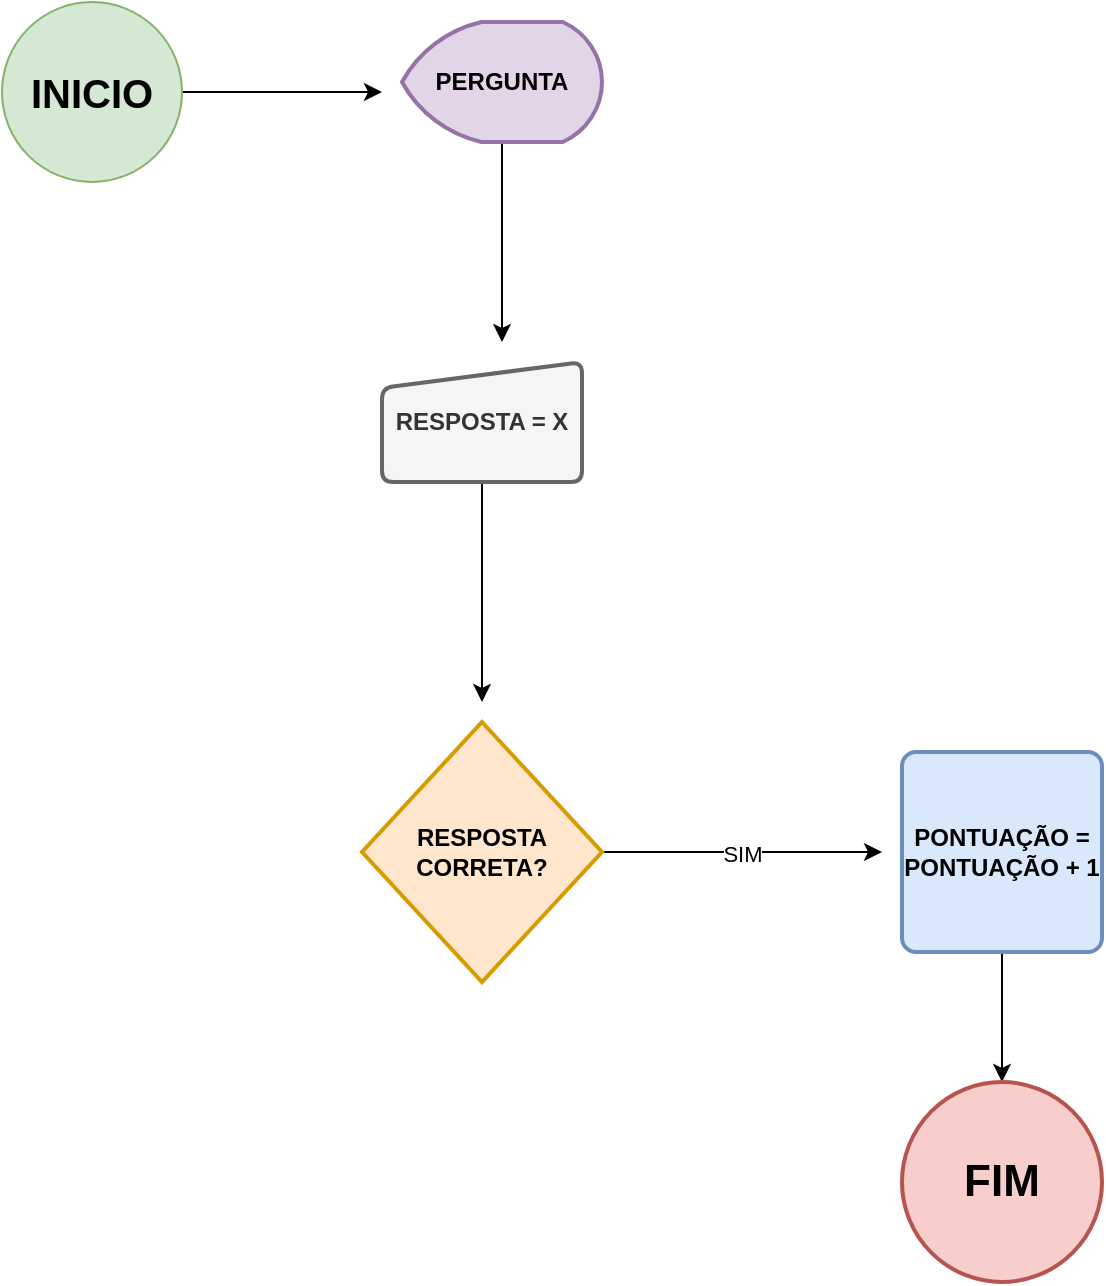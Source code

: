 <mxfile version="22.1.5" type="device" pages="3">
  <diagram name="Página-1" id="sOqlw2cOXzpow2KugPWg">
    <mxGraphModel dx="1434" dy="758" grid="1" gridSize="10" guides="1" tooltips="1" connect="1" arrows="1" fold="1" page="1" pageScale="1" pageWidth="827" pageHeight="1169" math="0" shadow="0">
      <root>
        <mxCell id="0" />
        <mxCell id="1" parent="0" />
        <mxCell id="D9Nz9iV-M-W10u4LIoS2-11" style="edgeStyle=orthogonalEdgeStyle;rounded=0;orthogonalLoop=1;jettySize=auto;html=1;" edge="1" parent="1" source="D9Nz9iV-M-W10u4LIoS2-1">
          <mxGeometry relative="1" as="geometry">
            <mxPoint x="210" y="55" as="targetPoint" />
          </mxGeometry>
        </mxCell>
        <mxCell id="D9Nz9iV-M-W10u4LIoS2-1" value="INICIO" style="ellipse;whiteSpace=wrap;html=1;aspect=fixed;fillColor=#d5e8d4;strokeColor=#82b366;fontSize=20;fontStyle=1" vertex="1" parent="1">
          <mxGeometry x="20" y="10" width="90" height="90" as="geometry" />
        </mxCell>
        <mxCell id="D9Nz9iV-M-W10u4LIoS2-12" style="edgeStyle=orthogonalEdgeStyle;rounded=0;orthogonalLoop=1;jettySize=auto;html=1;" edge="1" parent="1" source="D9Nz9iV-M-W10u4LIoS2-2">
          <mxGeometry relative="1" as="geometry">
            <mxPoint x="270" y="180" as="targetPoint" />
          </mxGeometry>
        </mxCell>
        <mxCell id="D9Nz9iV-M-W10u4LIoS2-2" value="PERGUNTA" style="strokeWidth=2;html=1;shape=mxgraph.flowchart.display;whiteSpace=wrap;fillColor=#e1d5e7;strokeColor=#9673a6;fontStyle=1" vertex="1" parent="1">
          <mxGeometry x="220" y="20" width="100" height="60" as="geometry" />
        </mxCell>
        <mxCell id="D9Nz9iV-M-W10u4LIoS2-13" style="edgeStyle=orthogonalEdgeStyle;rounded=0;orthogonalLoop=1;jettySize=auto;html=1;" edge="1" parent="1" source="D9Nz9iV-M-W10u4LIoS2-3">
          <mxGeometry relative="1" as="geometry">
            <mxPoint x="260" y="360" as="targetPoint" />
          </mxGeometry>
        </mxCell>
        <mxCell id="D9Nz9iV-M-W10u4LIoS2-3" value="RESPOSTA = X" style="html=1;strokeWidth=2;shape=manualInput;whiteSpace=wrap;rounded=1;size=13;arcSize=11;fillColor=#f5f5f5;strokeColor=#666666;fontColor=#333333;fontStyle=1" vertex="1" parent="1">
          <mxGeometry x="210" y="190" width="100" height="60" as="geometry" />
        </mxCell>
        <mxCell id="D9Nz9iV-M-W10u4LIoS2-16" value="SIM" style="edgeStyle=orthogonalEdgeStyle;rounded=0;orthogonalLoop=1;jettySize=auto;html=1;" edge="1" parent="1" source="D9Nz9iV-M-W10u4LIoS2-8">
          <mxGeometry relative="1" as="geometry">
            <mxPoint x="460" y="435" as="targetPoint" />
          </mxGeometry>
        </mxCell>
        <mxCell id="D9Nz9iV-M-W10u4LIoS2-8" value="RESPOSTA CORRETA?" style="strokeWidth=2;html=1;shape=mxgraph.flowchart.decision;whiteSpace=wrap;fillColor=#ffe6cc;strokeColor=#d79b00;fontStyle=1" vertex="1" parent="1">
          <mxGeometry x="200" y="370" width="120" height="130" as="geometry" />
        </mxCell>
        <mxCell id="D9Nz9iV-M-W10u4LIoS2-21" style="edgeStyle=orthogonalEdgeStyle;rounded=0;orthogonalLoop=1;jettySize=auto;html=1;" edge="1" parent="1" source="D9Nz9iV-M-W10u4LIoS2-14" target="D9Nz9iV-M-W10u4LIoS2-22">
          <mxGeometry relative="1" as="geometry">
            <mxPoint x="520" y="540" as="targetPoint" />
          </mxGeometry>
        </mxCell>
        <mxCell id="D9Nz9iV-M-W10u4LIoS2-14" value="PONTUAÇÃO = PONTUAÇÃO + 1" style="rounded=1;whiteSpace=wrap;html=1;absoluteArcSize=1;arcSize=14;strokeWidth=2;fillColor=#dae8fc;strokeColor=#6c8ebf;fontStyle=1" vertex="1" parent="1">
          <mxGeometry x="470" y="385" width="100" height="100" as="geometry" />
        </mxCell>
        <mxCell id="D9Nz9iV-M-W10u4LIoS2-22" value="FIM" style="strokeWidth=2;html=1;shape=mxgraph.flowchart.start_2;whiteSpace=wrap;fillColor=#f8cecc;strokeColor=#b85450;fontStyle=1;fontSize=22;" vertex="1" parent="1">
          <mxGeometry x="470" y="550" width="100" height="100" as="geometry" />
        </mxCell>
      </root>
    </mxGraphModel>
  </diagram>
  <diagram id="2W_IHnAk86Y-No8arFJD" name="Página-2">
    <mxGraphModel dx="1434" dy="758" grid="1" gridSize="10" guides="1" tooltips="1" connect="1" arrows="1" fold="1" page="1" pageScale="1" pageWidth="827" pageHeight="1169" math="0" shadow="0">
      <root>
        <mxCell id="0" />
        <mxCell id="1" parent="0" />
        <mxCell id="iew-5sw0jl7Boleu4B6N-1" value="INICIO" style="strokeWidth=2;html=1;shape=mxgraph.flowchart.start_2;whiteSpace=wrap;fillColor=#d5e8d4;strokeColor=#82b366;fontStyle=1;fontSize=20;fontFamily=Helvetica;" vertex="1" parent="1">
          <mxGeometry x="140" y="30" width="100" height="100" as="geometry" />
        </mxCell>
        <mxCell id="Nd6oxpES1oTQIKriMDNr-5" style="edgeStyle=orthogonalEdgeStyle;rounded=0;orthogonalLoop=1;jettySize=auto;html=1;" edge="1" parent="1">
          <mxGeometry relative="1" as="geometry">
            <mxPoint x="190" y="370" as="targetPoint" />
            <mxPoint x="630" y="340" as="sourcePoint" />
            <Array as="points">
              <mxPoint x="625" y="423" />
              <mxPoint x="626" y="423" />
            </Array>
          </mxGeometry>
        </mxCell>
        <mxCell id="iew-5sw0jl7Boleu4B6N-2" value="EXECUTA" style="rounded=1;whiteSpace=wrap;html=1;absoluteArcSize=1;arcSize=14;strokeWidth=2;fillColor=#dae8fc;strokeColor=#6c8ebf;fontSize=20;" vertex="1" parent="1">
          <mxGeometry x="570" y="235" width="130" height="100" as="geometry" />
        </mxCell>
        <mxCell id="Nd6oxpES1oTQIKriMDNr-3" style="edgeStyle=orthogonalEdgeStyle;rounded=0;orthogonalLoop=1;jettySize=auto;html=1;entryX=0;entryY=0.5;entryDx=0;entryDy=0;" edge="1" parent="1" source="Nd6oxpES1oTQIKriMDNr-1" target="iew-5sw0jl7Boleu4B6N-2">
          <mxGeometry relative="1" as="geometry" />
        </mxCell>
        <mxCell id="Nd6oxpES1oTQIKriMDNr-4" value="VERDADEIRO" style="edgeLabel;html=1;align=center;verticalAlign=middle;resizable=0;points=[];" vertex="1" connectable="0" parent="Nd6oxpES1oTQIKriMDNr-3">
          <mxGeometry x="0.013" y="1" relative="1" as="geometry">
            <mxPoint as="offset" />
          </mxGeometry>
        </mxCell>
        <mxCell id="Nd6oxpES1oTQIKriMDNr-6" style="edgeStyle=orthogonalEdgeStyle;rounded=0;orthogonalLoop=1;jettySize=auto;html=1;" edge="1" parent="1" source="Nd6oxpES1oTQIKriMDNr-1" target="Nd6oxpES1oTQIKriMDNr-7">
          <mxGeometry relative="1" as="geometry">
            <mxPoint x="40" y="540" as="targetPoint" />
          </mxGeometry>
        </mxCell>
        <mxCell id="Nd6oxpES1oTQIKriMDNr-8" value="FALSA" style="edgeLabel;html=1;align=center;verticalAlign=middle;resizable=0;points=[];" vertex="1" connectable="0" parent="Nd6oxpES1oTQIKriMDNr-6">
          <mxGeometry x="0.149" y="-1" relative="1" as="geometry">
            <mxPoint as="offset" />
          </mxGeometry>
        </mxCell>
        <mxCell id="Nd6oxpES1oTQIKriMDNr-1" value="CONDIÇÃO" style="strokeWidth=2;html=1;shape=mxgraph.flowchart.decision;whiteSpace=wrap;fillColor=#ffe6cc;strokeColor=#d79b00;" vertex="1" parent="1">
          <mxGeometry x="120" y="210" width="140" height="150" as="geometry" />
        </mxCell>
        <mxCell id="Nd6oxpES1oTQIKriMDNr-2" style="edgeStyle=orthogonalEdgeStyle;rounded=0;orthogonalLoop=1;jettySize=auto;html=1;entryX=0.5;entryY=0;entryDx=0;entryDy=0;entryPerimeter=0;" edge="1" parent="1" source="iew-5sw0jl7Boleu4B6N-1" target="Nd6oxpES1oTQIKriMDNr-1">
          <mxGeometry relative="1" as="geometry" />
        </mxCell>
        <mxCell id="Nd6oxpES1oTQIKriMDNr-7" value="" style="strokeWidth=2;html=1;shape=mxgraph.flowchart.start_2;whiteSpace=wrap;fillColor=#f8cecc;strokeColor=#b85450;" vertex="1" parent="1">
          <mxGeometry x="10" y="500" width="100" height="100" as="geometry" />
        </mxCell>
      </root>
    </mxGraphModel>
  </diagram>
  <diagram id="yIBPyFlJI2p80362EIKO" name="DO-WHILE">
    <mxGraphModel dx="1434" dy="758" grid="1" gridSize="10" guides="1" tooltips="1" connect="1" arrows="1" fold="1" page="1" pageScale="1" pageWidth="827" pageHeight="1169" math="0" shadow="0">
      <root>
        <mxCell id="0" />
        <mxCell id="1" parent="0" />
        <mxCell id="l5rOpvJxGpORAth8GS4D-8" style="edgeStyle=orthogonalEdgeStyle;rounded=0;orthogonalLoop=1;jettySize=auto;html=1;" edge="1" parent="1" source="NMkAWN6JAbJuZEyjVWEL-1">
          <mxGeometry relative="1" as="geometry">
            <mxPoint x="240" y="360" as="targetPoint" />
          </mxGeometry>
        </mxCell>
        <mxCell id="NMkAWN6JAbJuZEyjVWEL-1" value="EXECUTA" style="rounded=1;whiteSpace=wrap;html=1;absoluteArcSize=1;arcSize=14;strokeWidth=2;fillColor=#dae8fc;strokeColor=#6c8ebf;fontSize=20;" vertex="1" parent="1">
          <mxGeometry x="175" y="190" width="130" height="100" as="geometry" />
        </mxCell>
        <mxCell id="l5rOpvJxGpORAth8GS4D-6" style="edgeStyle=orthogonalEdgeStyle;rounded=0;orthogonalLoop=1;jettySize=auto;html=1;entryX=0.5;entryY=0;entryDx=0;entryDy=0;" edge="1" parent="1" source="l5rOpvJxGpORAth8GS4D-1" target="NMkAWN6JAbJuZEyjVWEL-1">
          <mxGeometry relative="1" as="geometry" />
        </mxCell>
        <mxCell id="l5rOpvJxGpORAth8GS4D-1" value="INICIO" style="strokeWidth=2;html=1;shape=mxgraph.flowchart.start_2;whiteSpace=wrap;fillColor=#d5e8d4;strokeColor=#82b366;fontStyle=1;fontSize=20;fontFamily=Helvetica;" vertex="1" parent="1">
          <mxGeometry x="190" y="15" width="100" height="100" as="geometry" />
        </mxCell>
        <mxCell id="l5rOpvJxGpORAth8GS4D-9" style="edgeStyle=orthogonalEdgeStyle;rounded=0;orthogonalLoop=1;jettySize=auto;html=1;" edge="1" parent="1" source="l5rOpvJxGpORAth8GS4D-2">
          <mxGeometry relative="1" as="geometry">
            <mxPoint x="240" y="610" as="targetPoint" />
          </mxGeometry>
        </mxCell>
        <mxCell id="l5rOpvJxGpORAth8GS4D-10" value="FALSA" style="edgeLabel;html=1;align=center;verticalAlign=middle;resizable=0;points=[];" vertex="1" connectable="0" parent="l5rOpvJxGpORAth8GS4D-9">
          <mxGeometry x="0.045" y="-2" relative="1" as="geometry">
            <mxPoint as="offset" />
          </mxGeometry>
        </mxCell>
        <mxCell id="l5rOpvJxGpORAth8GS4D-11" style="edgeStyle=orthogonalEdgeStyle;rounded=0;orthogonalLoop=1;jettySize=auto;html=1;" edge="1" parent="1" source="l5rOpvJxGpORAth8GS4D-2">
          <mxGeometry relative="1" as="geometry">
            <mxPoint x="310" y="240" as="targetPoint" />
            <Array as="points">
              <mxPoint x="521" y="435" />
            </Array>
          </mxGeometry>
        </mxCell>
        <mxCell id="l5rOpvJxGpORAth8GS4D-13" value="VERDADEIRO" style="edgeLabel;html=1;align=center;verticalAlign=middle;resizable=0;points=[];" vertex="1" connectable="0" parent="l5rOpvJxGpORAth8GS4D-11">
          <mxGeometry x="0.008" y="3" relative="1" as="geometry">
            <mxPoint as="offset" />
          </mxGeometry>
        </mxCell>
        <mxCell id="l5rOpvJxGpORAth8GS4D-2" value="CONDIÇÃO" style="strokeWidth=2;html=1;shape=mxgraph.flowchart.decision;whiteSpace=wrap;fillColor=#ffe6cc;strokeColor=#d79b00;" vertex="1" parent="1">
          <mxGeometry x="170" y="360" width="140" height="150" as="geometry" />
        </mxCell>
        <mxCell id="l5rOpvJxGpORAth8GS4D-3" value="" style="strokeWidth=2;html=1;shape=mxgraph.flowchart.start_2;whiteSpace=wrap;fillColor=#f8cecc;strokeColor=#b85450;" vertex="1" parent="1">
          <mxGeometry x="185" y="620" width="100" height="100" as="geometry" />
        </mxCell>
      </root>
    </mxGraphModel>
  </diagram>
</mxfile>
